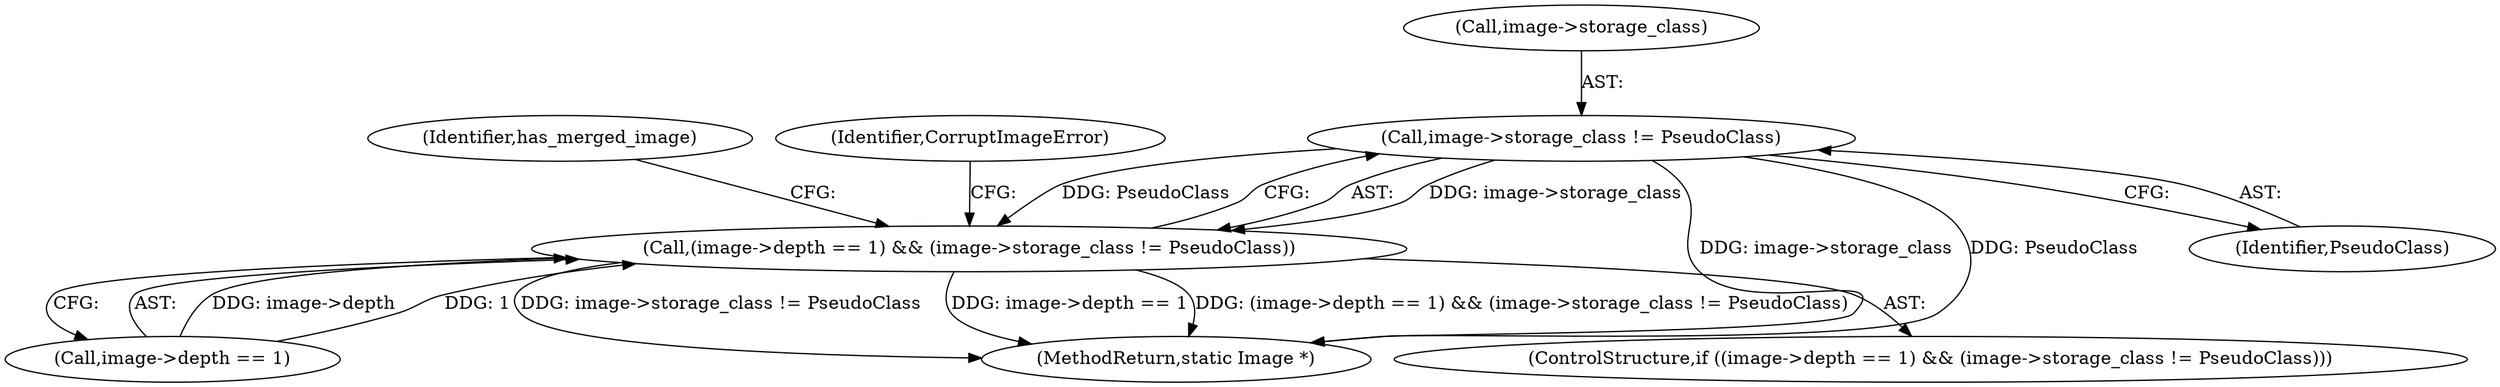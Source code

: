 digraph "0_ImageMagick_4b1b9c0522628887195bad3a6723f7000b0c9a58@pointer" {
"1000710" [label="(Call,image->storage_class != PseudoClass)"];
"1000704" [label="(Call,(image->depth == 1) && (image->storage_class != PseudoClass))"];
"1000705" [label="(Call,image->depth == 1)"];
"1000711" [label="(Call,image->storage_class)"];
"1000704" [label="(Call,(image->depth == 1) && (image->storage_class != PseudoClass))"];
"1000719" [label="(Identifier,has_merged_image)"];
"1001061" [label="(MethodReturn,static Image *)"];
"1000716" [label="(Identifier,CorruptImageError)"];
"1000703" [label="(ControlStructure,if ((image->depth == 1) && (image->storage_class != PseudoClass)))"];
"1000714" [label="(Identifier,PseudoClass)"];
"1000710" [label="(Call,image->storage_class != PseudoClass)"];
"1000710" -> "1000704"  [label="AST: "];
"1000710" -> "1000714"  [label="CFG: "];
"1000711" -> "1000710"  [label="AST: "];
"1000714" -> "1000710"  [label="AST: "];
"1000704" -> "1000710"  [label="CFG: "];
"1000710" -> "1001061"  [label="DDG: PseudoClass"];
"1000710" -> "1001061"  [label="DDG: image->storage_class"];
"1000710" -> "1000704"  [label="DDG: image->storage_class"];
"1000710" -> "1000704"  [label="DDG: PseudoClass"];
"1000704" -> "1000703"  [label="AST: "];
"1000704" -> "1000705"  [label="CFG: "];
"1000705" -> "1000704"  [label="AST: "];
"1000716" -> "1000704"  [label="CFG: "];
"1000719" -> "1000704"  [label="CFG: "];
"1000704" -> "1001061"  [label="DDG: image->storage_class != PseudoClass"];
"1000704" -> "1001061"  [label="DDG: image->depth == 1"];
"1000704" -> "1001061"  [label="DDG: (image->depth == 1) && (image->storage_class != PseudoClass)"];
"1000705" -> "1000704"  [label="DDG: image->depth"];
"1000705" -> "1000704"  [label="DDG: 1"];
}
